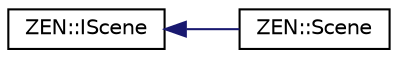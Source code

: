 digraph "Graphical Class Hierarchy"
{
 // LATEX_PDF_SIZE
  edge [fontname="Helvetica",fontsize="10",labelfontname="Helvetica",labelfontsize="10"];
  node [fontname="Helvetica",fontsize="10",shape=record];
  rankdir="LR";
  Node0 [label="ZEN::IScene",height=0.2,width=0.4,color="black", fillcolor="white", style="filled",URL="$classZEN_1_1IScene.html",tooltip=" "];
  Node0 -> Node1 [dir="back",color="midnightblue",fontsize="10",style="solid",fontname="Helvetica"];
  Node1 [label="ZEN::Scene",height=0.2,width=0.4,color="black", fillcolor="white", style="filled",URL="$classZEN_1_1Scene.html",tooltip=" "];
}
